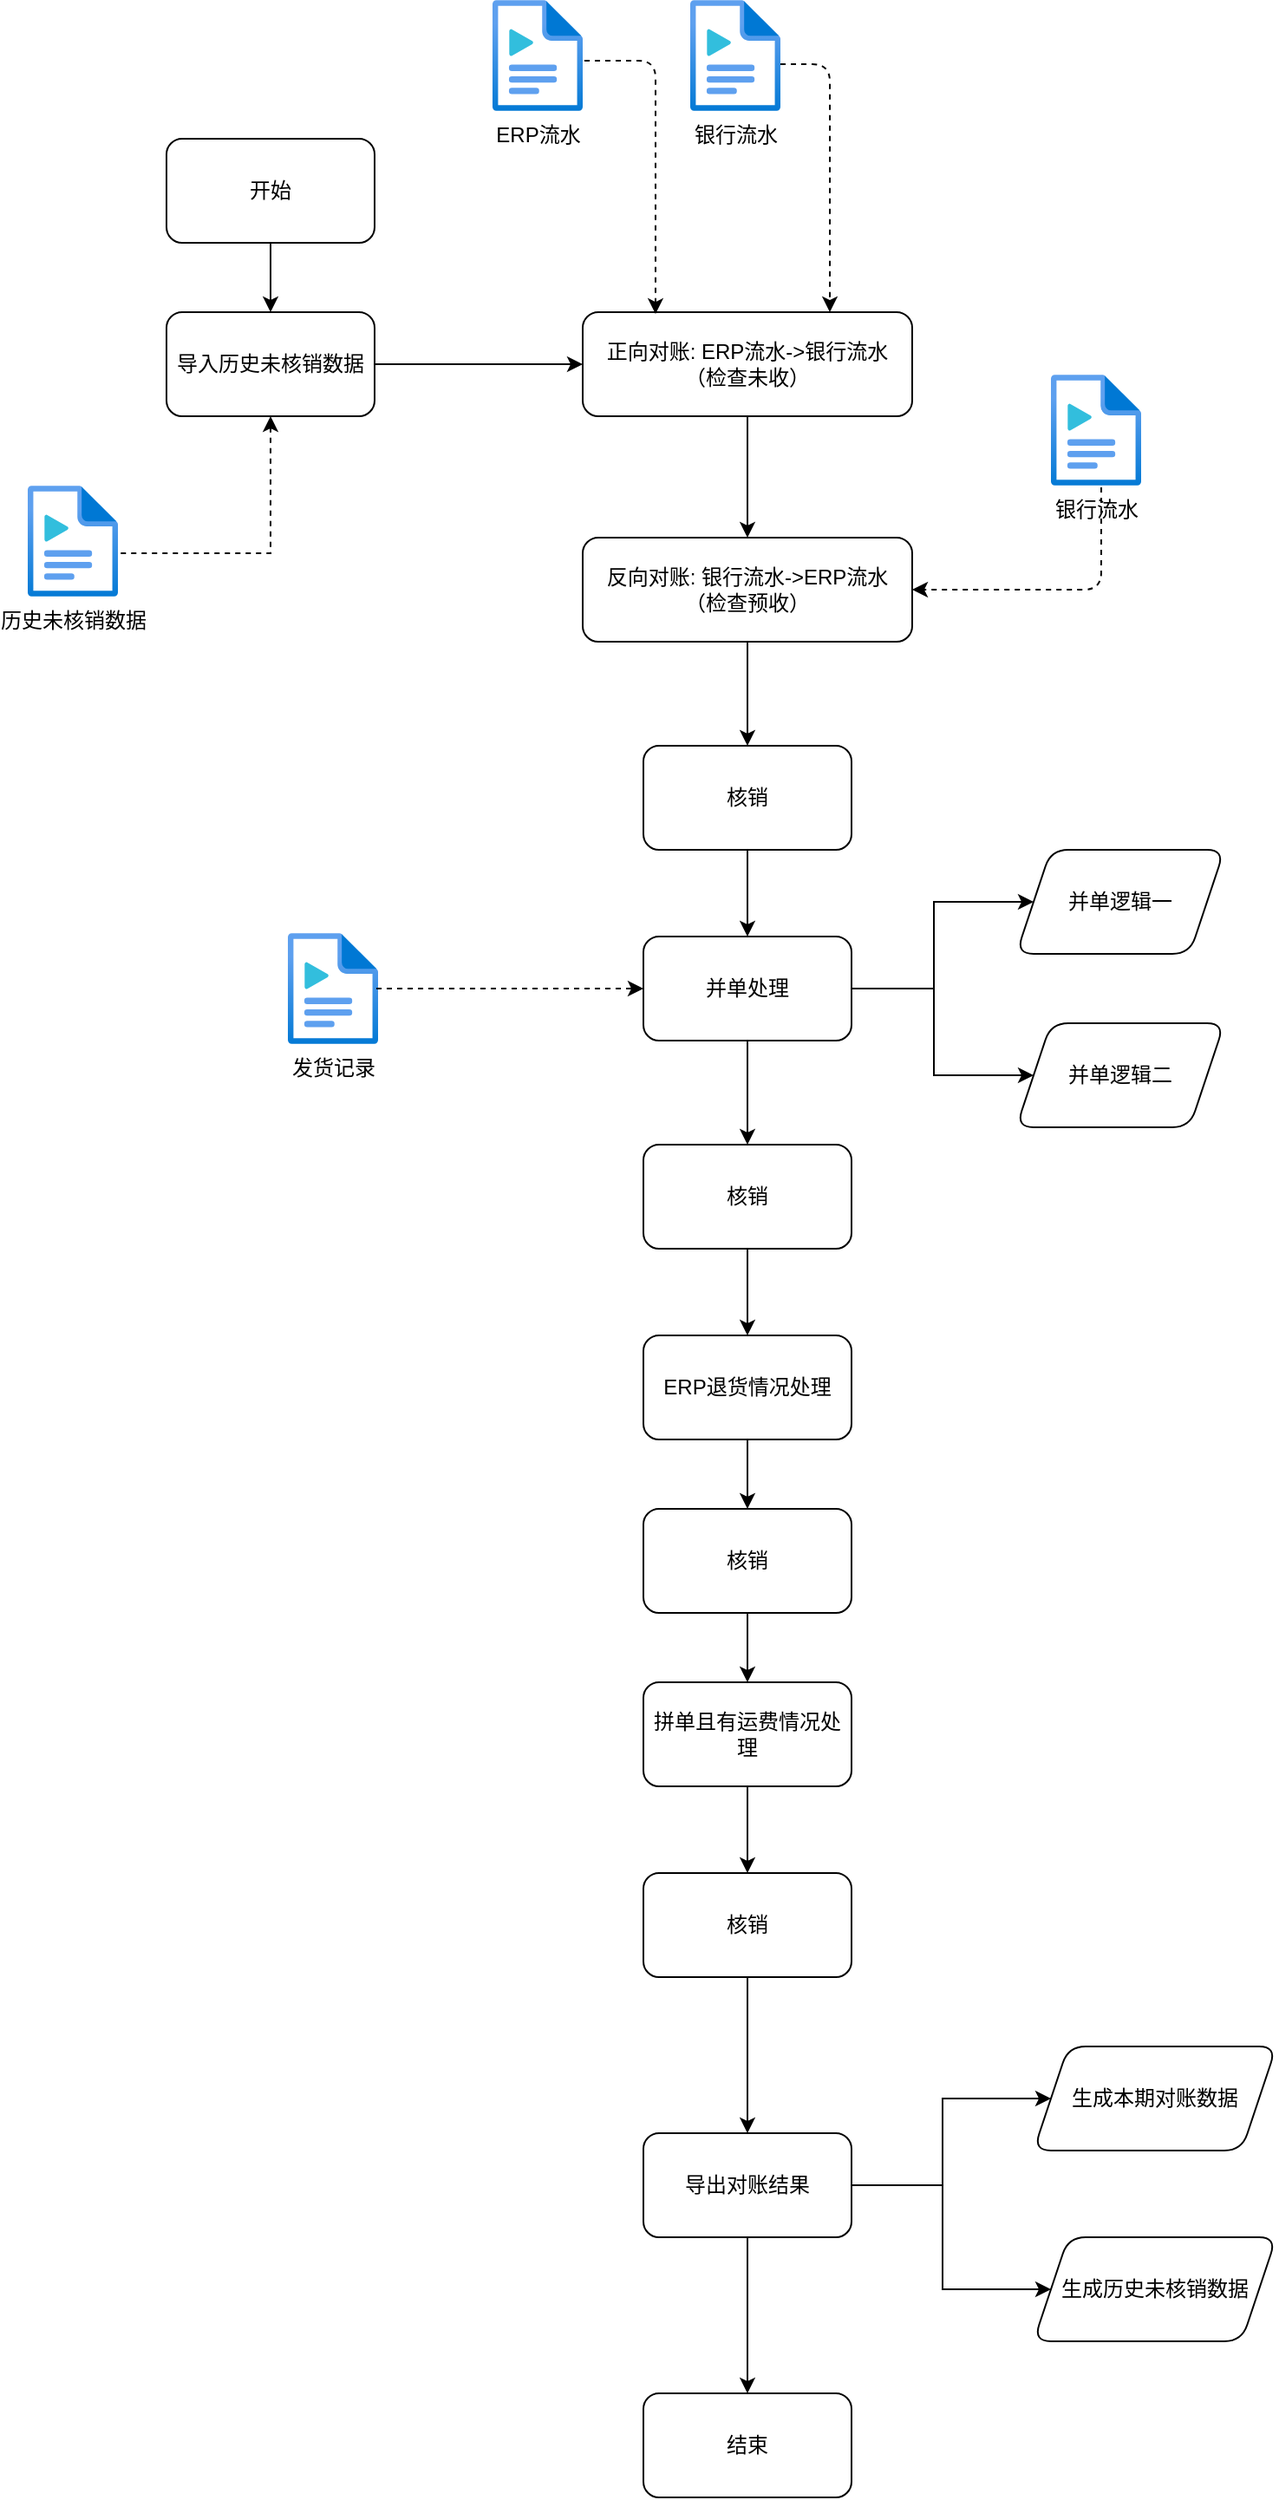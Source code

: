 <mxfile version="14.1.8" type="github">
  <diagram id="gHr1JoqbI7yrwuZ-KUK4" name="Page-1">
    <mxGraphModel dx="1631" dy="1696" grid="1" gridSize="10" guides="1" tooltips="1" connect="1" arrows="1" fold="1" page="1" pageScale="1" pageWidth="827" pageHeight="1169" math="0" shadow="0">
      <root>
        <mxCell id="0" />
        <mxCell id="1" parent="0" />
        <mxCell id="zHC3cjmE3yhob5l7D6uD-3" style="edgeStyle=orthogonalEdgeStyle;rounded=0;orthogonalLoop=1;jettySize=auto;html=1;exitX=1;exitY=0.5;exitDx=0;exitDy=0;" parent="1" source="zHC3cjmE3yhob5l7D6uD-1" target="zHC3cjmE3yhob5l7D6uD-2" edge="1">
          <mxGeometry relative="1" as="geometry" />
        </mxCell>
        <mxCell id="uR0UVcIPuwyNsC2U1HOz-40" style="edgeStyle=orthogonalEdgeStyle;rounded=0;orthogonalLoop=1;jettySize=auto;html=1;exitX=0.5;exitY=1;exitDx=0;exitDy=0;entryX=0.981;entryY=0.609;entryDx=0;entryDy=0;entryPerimeter=0;startArrow=classic;startFill=1;endArrow=none;endFill=0;dashed=1;" edge="1" parent="1" source="zHC3cjmE3yhob5l7D6uD-1" target="uR0UVcIPuwyNsC2U1HOz-37">
          <mxGeometry relative="1" as="geometry">
            <Array as="points">
              <mxPoint x="120" y="299" />
            </Array>
          </mxGeometry>
        </mxCell>
        <mxCell id="zHC3cjmE3yhob5l7D6uD-1" value="导入历史未核销数据" style="rounded=1;whiteSpace=wrap;html=1;" parent="1" vertex="1">
          <mxGeometry x="60" y="160" width="120" height="60" as="geometry" />
        </mxCell>
        <mxCell id="zHC3cjmE3yhob5l7D6uD-5" style="edgeStyle=orthogonalEdgeStyle;rounded=0;orthogonalLoop=1;jettySize=auto;html=1;exitX=0.5;exitY=1;exitDx=0;exitDy=0;" parent="1" source="zHC3cjmE3yhob5l7D6uD-2" target="zHC3cjmE3yhob5l7D6uD-4" edge="1">
          <mxGeometry relative="1" as="geometry" />
        </mxCell>
        <mxCell id="zHC3cjmE3yhob5l7D6uD-2" value="正向对账: ERP流水-&amp;gt;银行流水&lt;br&gt;（检查未收）" style="rounded=1;whiteSpace=wrap;html=1;" parent="1" vertex="1">
          <mxGeometry x="300" y="160" width="190" height="60" as="geometry" />
        </mxCell>
        <mxCell id="uR0UVcIPuwyNsC2U1HOz-3" style="edgeStyle=orthogonalEdgeStyle;rounded=0;orthogonalLoop=1;jettySize=auto;html=1;exitX=0.5;exitY=1;exitDx=0;exitDy=0;entryX=0.5;entryY=0;entryDx=0;entryDy=0;" edge="1" parent="1" source="zHC3cjmE3yhob5l7D6uD-4" target="uR0UVcIPuwyNsC2U1HOz-1">
          <mxGeometry relative="1" as="geometry" />
        </mxCell>
        <mxCell id="zHC3cjmE3yhob5l7D6uD-4" value="反向对账: 银行流水-&amp;gt;ERP流水&lt;br&gt;（检查预收）" style="rounded=1;whiteSpace=wrap;html=1;" parent="1" vertex="1">
          <mxGeometry x="300" y="290" width="190" height="60" as="geometry" />
        </mxCell>
        <mxCell id="uR0UVcIPuwyNsC2U1HOz-24" style="edgeStyle=orthogonalEdgeStyle;rounded=0;orthogonalLoop=1;jettySize=auto;html=1;exitX=0.5;exitY=1;exitDx=0;exitDy=0;" edge="1" parent="1" source="uR0UVcIPuwyNsC2U1HOz-1" target="uR0UVcIPuwyNsC2U1HOz-4">
          <mxGeometry relative="1" as="geometry" />
        </mxCell>
        <mxCell id="uR0UVcIPuwyNsC2U1HOz-1" value="核销" style="rounded=1;whiteSpace=wrap;html=1;" vertex="1" parent="1">
          <mxGeometry x="335" y="410" width="120" height="60" as="geometry" />
        </mxCell>
        <mxCell id="uR0UVcIPuwyNsC2U1HOz-9" value="" style="edgeStyle=orthogonalEdgeStyle;rounded=0;orthogonalLoop=1;jettySize=auto;html=1;" edge="1" parent="1" source="uR0UVcIPuwyNsC2U1HOz-4" target="uR0UVcIPuwyNsC2U1HOz-8">
          <mxGeometry relative="1" as="geometry" />
        </mxCell>
        <mxCell id="uR0UVcIPuwyNsC2U1HOz-11" style="edgeStyle=orthogonalEdgeStyle;rounded=0;orthogonalLoop=1;jettySize=auto;html=1;exitX=1;exitY=0.5;exitDx=0;exitDy=0;entryX=0;entryY=0.5;entryDx=0;entryDy=0;" edge="1" parent="1" source="uR0UVcIPuwyNsC2U1HOz-4" target="uR0UVcIPuwyNsC2U1HOz-10">
          <mxGeometry relative="1" as="geometry" />
        </mxCell>
        <mxCell id="uR0UVcIPuwyNsC2U1HOz-22" style="edgeStyle=orthogonalEdgeStyle;rounded=0;orthogonalLoop=1;jettySize=auto;html=1;exitX=0.5;exitY=1;exitDx=0;exitDy=0;entryX=0.5;entryY=0;entryDx=0;entryDy=0;" edge="1" parent="1" source="uR0UVcIPuwyNsC2U1HOz-4" target="uR0UVcIPuwyNsC2U1HOz-21">
          <mxGeometry relative="1" as="geometry" />
        </mxCell>
        <mxCell id="uR0UVcIPuwyNsC2U1HOz-4" value="并单处理" style="whiteSpace=wrap;html=1;rounded=1;" vertex="1" parent="1">
          <mxGeometry x="335" y="520" width="120" height="60" as="geometry" />
        </mxCell>
        <mxCell id="uR0UVcIPuwyNsC2U1HOz-8" value="并单逻辑一" style="shape=parallelogram;perimeter=parallelogramPerimeter;whiteSpace=wrap;html=1;fixedSize=1;rounded=1;" vertex="1" parent="1">
          <mxGeometry x="550" y="470" width="120" height="60" as="geometry" />
        </mxCell>
        <mxCell id="uR0UVcIPuwyNsC2U1HOz-10" value="并单逻辑二" style="shape=parallelogram;perimeter=parallelogramPerimeter;whiteSpace=wrap;html=1;fixedSize=1;rounded=1;" vertex="1" parent="1">
          <mxGeometry x="550" y="570" width="120" height="60" as="geometry" />
        </mxCell>
        <mxCell id="uR0UVcIPuwyNsC2U1HOz-19" style="edgeStyle=orthogonalEdgeStyle;rounded=0;orthogonalLoop=1;jettySize=auto;html=1;exitX=0.5;exitY=1;exitDx=0;exitDy=0;entryX=0.5;entryY=0;entryDx=0;entryDy=0;" edge="1" parent="1" source="uR0UVcIPuwyNsC2U1HOz-12" target="uR0UVcIPuwyNsC2U1HOz-18">
          <mxGeometry relative="1" as="geometry" />
        </mxCell>
        <mxCell id="uR0UVcIPuwyNsC2U1HOz-12" value="ERP退货情况处理" style="whiteSpace=wrap;html=1;rounded=1;" vertex="1" parent="1">
          <mxGeometry x="335" y="750" width="120" height="60" as="geometry" />
        </mxCell>
        <mxCell id="uR0UVcIPuwyNsC2U1HOz-17" value="" style="edgeStyle=orthogonalEdgeStyle;rounded=0;orthogonalLoop=1;jettySize=auto;html=1;" edge="1" parent="1" source="uR0UVcIPuwyNsC2U1HOz-14" target="uR0UVcIPuwyNsC2U1HOz-16">
          <mxGeometry relative="1" as="geometry" />
        </mxCell>
        <mxCell id="uR0UVcIPuwyNsC2U1HOz-14" value="拼单且有运费情况处理" style="whiteSpace=wrap;html=1;rounded=1;" vertex="1" parent="1">
          <mxGeometry x="335" y="950" width="120" height="60" as="geometry" />
        </mxCell>
        <mxCell id="uR0UVcIPuwyNsC2U1HOz-26" value="" style="edgeStyle=orthogonalEdgeStyle;rounded=0;orthogonalLoop=1;jettySize=auto;html=1;" edge="1" parent="1" source="uR0UVcIPuwyNsC2U1HOz-16" target="uR0UVcIPuwyNsC2U1HOz-25">
          <mxGeometry relative="1" as="geometry" />
        </mxCell>
        <mxCell id="uR0UVcIPuwyNsC2U1HOz-16" value="核销" style="whiteSpace=wrap;html=1;rounded=1;" vertex="1" parent="1">
          <mxGeometry x="335" y="1060" width="120" height="60" as="geometry" />
        </mxCell>
        <mxCell id="uR0UVcIPuwyNsC2U1HOz-20" style="edgeStyle=orthogonalEdgeStyle;rounded=0;orthogonalLoop=1;jettySize=auto;html=1;exitX=0.5;exitY=1;exitDx=0;exitDy=0;entryX=0.5;entryY=0;entryDx=0;entryDy=0;" edge="1" parent="1" source="uR0UVcIPuwyNsC2U1HOz-18" target="uR0UVcIPuwyNsC2U1HOz-14">
          <mxGeometry relative="1" as="geometry" />
        </mxCell>
        <mxCell id="uR0UVcIPuwyNsC2U1HOz-18" value="核销" style="whiteSpace=wrap;html=1;rounded=1;" vertex="1" parent="1">
          <mxGeometry x="335" y="850" width="120" height="60" as="geometry" />
        </mxCell>
        <mxCell id="uR0UVcIPuwyNsC2U1HOz-23" style="edgeStyle=orthogonalEdgeStyle;rounded=0;orthogonalLoop=1;jettySize=auto;html=1;exitX=0.5;exitY=1;exitDx=0;exitDy=0;" edge="1" parent="1" source="uR0UVcIPuwyNsC2U1HOz-21" target="uR0UVcIPuwyNsC2U1HOz-12">
          <mxGeometry relative="1" as="geometry" />
        </mxCell>
        <mxCell id="uR0UVcIPuwyNsC2U1HOz-21" value="核销" style="whiteSpace=wrap;html=1;rounded=1;" vertex="1" parent="1">
          <mxGeometry x="335" y="640" width="120" height="60" as="geometry" />
        </mxCell>
        <mxCell id="uR0UVcIPuwyNsC2U1HOz-28" value="" style="edgeStyle=orthogonalEdgeStyle;rounded=0;orthogonalLoop=1;jettySize=auto;html=1;" edge="1" parent="1" source="uR0UVcIPuwyNsC2U1HOz-25" target="uR0UVcIPuwyNsC2U1HOz-27">
          <mxGeometry relative="1" as="geometry" />
        </mxCell>
        <mxCell id="uR0UVcIPuwyNsC2U1HOz-30" style="edgeStyle=orthogonalEdgeStyle;rounded=0;orthogonalLoop=1;jettySize=auto;html=1;exitX=1;exitY=0.5;exitDx=0;exitDy=0;entryX=0;entryY=0.5;entryDx=0;entryDy=0;" edge="1" parent="1" source="uR0UVcIPuwyNsC2U1HOz-25" target="uR0UVcIPuwyNsC2U1HOz-29">
          <mxGeometry relative="1" as="geometry" />
        </mxCell>
        <mxCell id="uR0UVcIPuwyNsC2U1HOz-34" style="edgeStyle=orthogonalEdgeStyle;rounded=0;orthogonalLoop=1;jettySize=auto;html=1;exitX=0.5;exitY=1;exitDx=0;exitDy=0;entryX=0.5;entryY=0;entryDx=0;entryDy=0;" edge="1" parent="1" source="uR0UVcIPuwyNsC2U1HOz-25" target="uR0UVcIPuwyNsC2U1HOz-33">
          <mxGeometry relative="1" as="geometry" />
        </mxCell>
        <mxCell id="uR0UVcIPuwyNsC2U1HOz-25" value="导出对账结果" style="whiteSpace=wrap;html=1;rounded=1;" vertex="1" parent="1">
          <mxGeometry x="335" y="1210" width="120" height="60" as="geometry" />
        </mxCell>
        <mxCell id="uR0UVcIPuwyNsC2U1HOz-27" value="生成本期对账数据" style="shape=parallelogram;perimeter=parallelogramPerimeter;whiteSpace=wrap;html=1;fixedSize=1;rounded=1;" vertex="1" parent="1">
          <mxGeometry x="560" y="1160" width="140" height="60" as="geometry" />
        </mxCell>
        <mxCell id="uR0UVcIPuwyNsC2U1HOz-29" value="生成历史未核销数据" style="shape=parallelogram;perimeter=parallelogramPerimeter;whiteSpace=wrap;html=1;fixedSize=1;rounded=1;" vertex="1" parent="1">
          <mxGeometry x="560" y="1270" width="140" height="60" as="geometry" />
        </mxCell>
        <mxCell id="uR0UVcIPuwyNsC2U1HOz-32" style="edgeStyle=orthogonalEdgeStyle;rounded=0;orthogonalLoop=1;jettySize=auto;html=1;exitX=0.5;exitY=1;exitDx=0;exitDy=0;entryX=0.5;entryY=0;entryDx=0;entryDy=0;" edge="1" parent="1" source="uR0UVcIPuwyNsC2U1HOz-31" target="zHC3cjmE3yhob5l7D6uD-1">
          <mxGeometry relative="1" as="geometry" />
        </mxCell>
        <mxCell id="uR0UVcIPuwyNsC2U1HOz-31" value="开始" style="rounded=1;whiteSpace=wrap;html=1;" vertex="1" parent="1">
          <mxGeometry x="60" y="60" width="120" height="60" as="geometry" />
        </mxCell>
        <mxCell id="uR0UVcIPuwyNsC2U1HOz-33" value="结束" style="rounded=1;whiteSpace=wrap;html=1;" vertex="1" parent="1">
          <mxGeometry x="335" y="1360" width="120" height="60" as="geometry" />
        </mxCell>
        <mxCell id="uR0UVcIPuwyNsC2U1HOz-37" value="历史未核销数据" style="aspect=fixed;html=1;points=[];align=center;image;fontSize=12;image=img/lib/azure2/general/Media_File.svg;" vertex="1" parent="1">
          <mxGeometry x="-20" y="260" width="52" height="64" as="geometry" />
        </mxCell>
        <mxCell id="uR0UVcIPuwyNsC2U1HOz-41" value="ERP流水" style="aspect=fixed;html=1;points=[];align=center;image;fontSize=12;image=img/lib/azure2/general/Media_File.svg;" vertex="1" parent="1">
          <mxGeometry x="248" y="-20" width="52" height="64" as="geometry" />
        </mxCell>
        <mxCell id="uR0UVcIPuwyNsC2U1HOz-42" value="银行流水" style="aspect=fixed;html=1;points=[];align=center;image;fontSize=12;image=img/lib/azure2/general/Media_File.svg;" vertex="1" parent="1">
          <mxGeometry x="362" y="-20" width="52" height="64" as="geometry" />
        </mxCell>
        <mxCell id="uR0UVcIPuwyNsC2U1HOz-45" value="银行流水" style="aspect=fixed;html=1;points=[];align=center;image;fontSize=12;image=img/lib/azure2/general/Media_File.svg;" vertex="1" parent="1">
          <mxGeometry x="570" y="196" width="52" height="64" as="geometry" />
        </mxCell>
        <mxCell id="uR0UVcIPuwyNsC2U1HOz-46" value="" style="endArrow=classic;html=1;dashed=1;exitX=0.558;exitY=1.016;exitDx=0;exitDy=0;exitPerimeter=0;entryX=1;entryY=0.5;entryDx=0;entryDy=0;edgeStyle=orthogonalEdgeStyle;" edge="1" parent="1" source="uR0UVcIPuwyNsC2U1HOz-45" target="zHC3cjmE3yhob5l7D6uD-4">
          <mxGeometry width="50" height="50" relative="1" as="geometry">
            <mxPoint x="490" y="280" as="sourcePoint" />
            <mxPoint x="540" y="230" as="targetPoint" />
          </mxGeometry>
        </mxCell>
        <mxCell id="uR0UVcIPuwyNsC2U1HOz-47" value="发货记录" style="aspect=fixed;html=1;points=[];align=center;image;fontSize=12;image=img/lib/azure2/general/Media_File.svg;" vertex="1" parent="1">
          <mxGeometry x="130" y="518" width="52" height="64" as="geometry" />
        </mxCell>
        <mxCell id="uR0UVcIPuwyNsC2U1HOz-48" value="" style="endArrow=classic;html=1;dashed=1;entryX=0;entryY=0.5;entryDx=0;entryDy=0;exitX=0.981;exitY=0.5;exitDx=0;exitDy=0;exitPerimeter=0;" edge="1" parent="1" source="uR0UVcIPuwyNsC2U1HOz-47" target="uR0UVcIPuwyNsC2U1HOz-4">
          <mxGeometry width="50" height="50" relative="1" as="geometry">
            <mxPoint x="100" y="510" as="sourcePoint" />
            <mxPoint x="150" y="460" as="targetPoint" />
          </mxGeometry>
        </mxCell>
        <mxCell id="uR0UVcIPuwyNsC2U1HOz-52" value="" style="endArrow=classic;html=1;dashed=1;exitX=1.019;exitY=0.547;exitDx=0;exitDy=0;exitPerimeter=0;entryX=0.221;entryY=0.017;entryDx=0;entryDy=0;entryPerimeter=0;edgeStyle=orthogonalEdgeStyle;" edge="1" parent="1" source="uR0UVcIPuwyNsC2U1HOz-41" target="zHC3cjmE3yhob5l7D6uD-2">
          <mxGeometry width="50" height="50" relative="1" as="geometry">
            <mxPoint x="320" y="140" as="sourcePoint" />
            <mxPoint x="370" y="90" as="targetPoint" />
          </mxGeometry>
        </mxCell>
        <mxCell id="uR0UVcIPuwyNsC2U1HOz-53" value="" style="endArrow=classic;html=1;dashed=1;exitX=1;exitY=0.578;exitDx=0;exitDy=0;exitPerimeter=0;entryX=0.75;entryY=0;entryDx=0;entryDy=0;edgeStyle=orthogonalEdgeStyle;" edge="1" parent="1" source="uR0UVcIPuwyNsC2U1HOz-42" target="zHC3cjmE3yhob5l7D6uD-2">
          <mxGeometry width="50" height="50" relative="1" as="geometry">
            <mxPoint x="500" y="70" as="sourcePoint" />
            <mxPoint x="550" y="20" as="targetPoint" />
          </mxGeometry>
        </mxCell>
      </root>
    </mxGraphModel>
  </diagram>
</mxfile>
